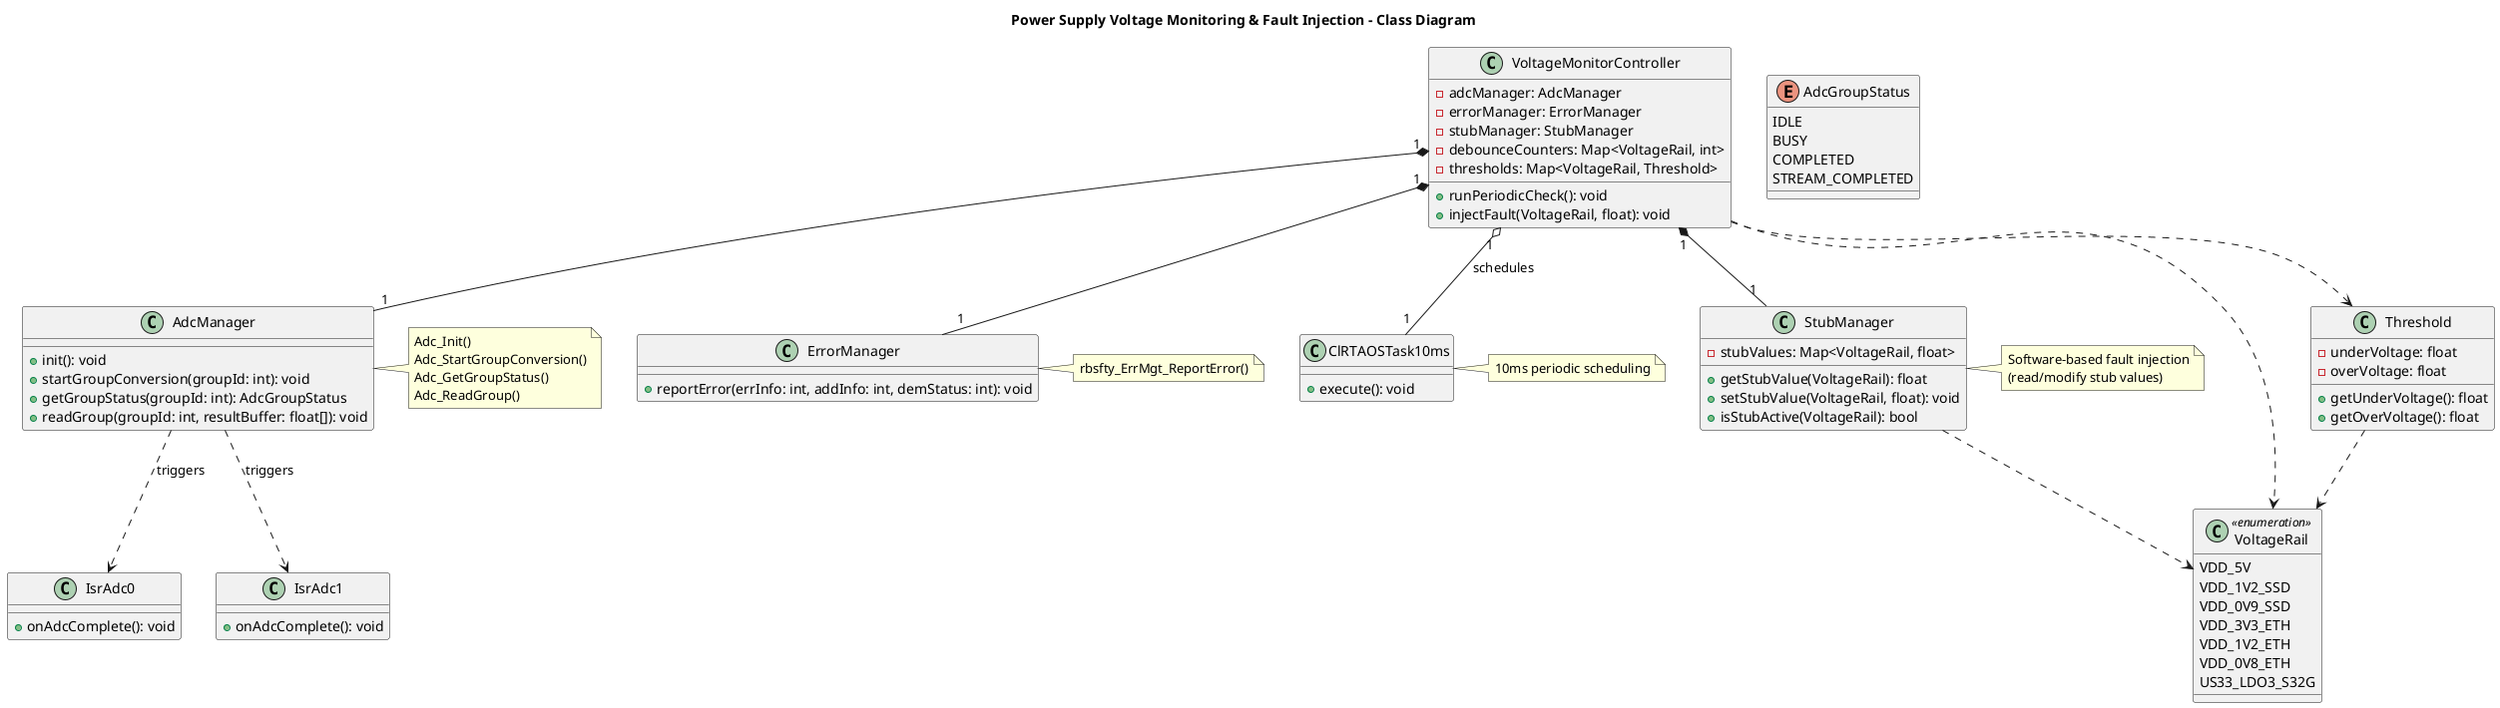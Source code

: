 @startuml
title Power Supply Voltage Monitoring & Fault Injection - Class Diagram

'Main Monitoring Controller
class VoltageMonitorController {
    - adcManager: AdcManager
    - errorManager: ErrorManager
    - stubManager: StubManager
    - debounceCounters: Map<VoltageRail, int>
    - thresholds: Map<VoltageRail, Threshold>
    + runPeriodicCheck(): void
    + injectFault(VoltageRail, float): void
}

' ADC Management and API
class AdcManager {
    + init(): void
    + startGroupConversion(groupId: int): void
    + getGroupStatus(groupId: int): AdcGroupStatus
    + readGroup(groupId: int, resultBuffer: float[]): void
}

enum AdcGroupStatus {
    IDLE
    BUSY
    COMPLETED
    STREAM_COMPLETED
}

' Error Management and DTC Logging
class ErrorManager {
    + reportError(errInfo: int, addInfo: int, demStatus: int): void
}

' Stub/Fault Injection Management
class StubManager {
    - stubValues: Map<VoltageRail, float>
    + getStubValue(VoltageRail): float
    + setStubValue(VoltageRail, float): void
    + isStubActive(VoltageRail): bool
}

' Data Structures
class VoltageRail <<enumeration>> {
    VDD_5V
    VDD_1V2_SSD
    VDD_0V9_SSD
    VDD_3V3_ETH
    VDD_1V2_ETH
    VDD_0V8_ETH
    US33_LDO3_S32G
}

class Threshold {
    - underVoltage: float
    - overVoltage: float
    + getUnderVoltage(): float
    + getOverVoltage(): float
}

' OS Task
class ClRTAOSTask10ms {
    + execute(): void
}

' Interrupts
class IsrAdc0 {
    + onAdcComplete(): void
}
class IsrAdc1 {
    + onAdcComplete(): void
}

'Relationships
VoltageMonitorController "1" *-- "1" AdcManager
VoltageMonitorController "1" *-- "1" ErrorManager
VoltageMonitorController "1" *-- "1" StubManager
VoltageMonitorController "1" o-- "1" ClRTAOSTask10ms : schedules
AdcManager ..> IsrAdc0 : triggers
AdcManager ..> IsrAdc1 : triggers
VoltageMonitorController ..> VoltageRail
VoltageMonitorController ..> Threshold
StubManager ..> VoltageRail
Threshold ..> VoltageRail

'Notes for API mapping
note right of AdcManager
  Adc_Init()
  Adc_StartGroupConversion()
  Adc_GetGroupStatus()
  Adc_ReadGroup()
end note

note right of ErrorManager
  rbsfty_ErrMgt_ReportError()
end note

note right of ClRTAOSTask10ms
  10ms periodic scheduling
end note

note right of StubManager
  Software-based fault injection
  (read/modify stub values)
end note

@enduml